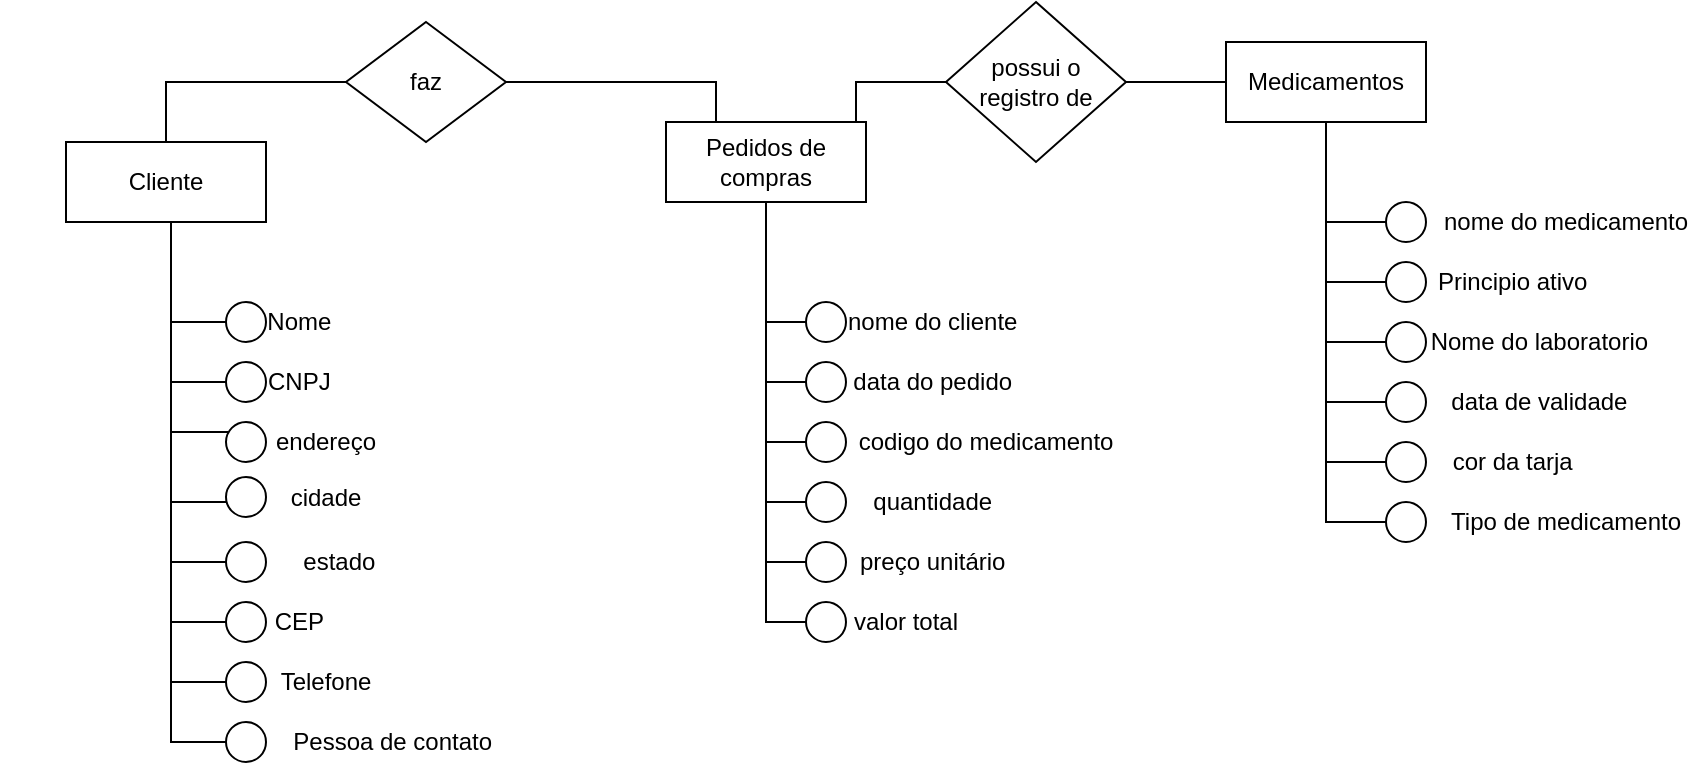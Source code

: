 <mxfile version="24.7.7">
  <diagram name="Página-1" id="Gf3t1IFRN6RFs4hTjltR">
    <mxGraphModel dx="880" dy="468" grid="1" gridSize="10" guides="1" tooltips="1" connect="1" arrows="1" fold="1" page="1" pageScale="1" pageWidth="827" pageHeight="1169" math="0" shadow="0">
      <root>
        <mxCell id="0" />
        <mxCell id="1" parent="0" />
        <mxCell id="3MZbYM7oq79_7RkiPS2B-4" value="Pedidos de compras" style="whiteSpace=wrap;html=1;align=center;" parent="1" vertex="1">
          <mxGeometry x="350" y="200" width="100" height="40" as="geometry" />
        </mxCell>
        <mxCell id="3MZbYM7oq79_7RkiPS2B-6" value="Cliente" style="whiteSpace=wrap;html=1;align=center;" parent="1" vertex="1">
          <mxGeometry x="50" y="210" width="100" height="40" as="geometry" />
        </mxCell>
        <mxCell id="3MZbYM7oq79_7RkiPS2B-104" style="edgeStyle=orthogonalEdgeStyle;rounded=0;orthogonalLoop=1;jettySize=auto;html=1;entryX=1;entryY=0.5;entryDx=0;entryDy=0;endArrow=none;endFill=0;" parent="1" source="3MZbYM7oq79_7RkiPS2B-7" target="3MZbYM7oq79_7RkiPS2B-103" edge="1">
          <mxGeometry relative="1" as="geometry" />
        </mxCell>
        <mxCell id="3MZbYM7oq79_7RkiPS2B-7" value="Medicamentos" style="whiteSpace=wrap;html=1;align=center;" parent="1" vertex="1">
          <mxGeometry x="630" y="160" width="100" height="40" as="geometry" />
        </mxCell>
        <mxCell id="3MZbYM7oq79_7RkiPS2B-12" style="edgeStyle=orthogonalEdgeStyle;rounded=0;orthogonalLoop=1;jettySize=auto;html=1;entryX=0.5;entryY=0;entryDx=0;entryDy=0;endArrow=none;endFill=0;" parent="1" source="3MZbYM7oq79_7RkiPS2B-8" target="3MZbYM7oq79_7RkiPS2B-6" edge="1">
          <mxGeometry relative="1" as="geometry">
            <mxPoint x="145" y="210" as="targetPoint" />
          </mxGeometry>
        </mxCell>
        <mxCell id="3MZbYM7oq79_7RkiPS2B-88" style="edgeStyle=orthogonalEdgeStyle;rounded=0;orthogonalLoop=1;jettySize=auto;html=1;entryX=0.25;entryY=0;entryDx=0;entryDy=0;endArrow=none;endFill=0;" parent="1" source="3MZbYM7oq79_7RkiPS2B-8" target="3MZbYM7oq79_7RkiPS2B-4" edge="1">
          <mxGeometry relative="1" as="geometry">
            <Array as="points">
              <mxPoint x="375" y="180" />
            </Array>
          </mxGeometry>
        </mxCell>
        <mxCell id="3MZbYM7oq79_7RkiPS2B-8" value="faz" style="shape=rhombus;perimeter=rhombusPerimeter;whiteSpace=wrap;html=1;align=center;" parent="1" vertex="1">
          <mxGeometry x="190" y="150" width="80" height="60" as="geometry" />
        </mxCell>
        <mxCell id="3MZbYM7oq79_7RkiPS2B-45" style="edgeStyle=orthogonalEdgeStyle;rounded=0;orthogonalLoop=1;jettySize=auto;html=1;entryX=0;entryY=1;entryDx=0;entryDy=0;endArrow=none;endFill=0;" parent="1" source="3MZbYM7oq79_7RkiPS2B-19" target="3MZbYM7oq79_7RkiPS2B-6" edge="1">
          <mxGeometry relative="1" as="geometry">
            <Array as="points">
              <mxPoint x="102.5" y="300" />
            </Array>
          </mxGeometry>
        </mxCell>
        <mxCell id="3MZbYM7oq79_7RkiPS2B-19" value="&lt;div&gt;&lt;span style=&quot;background-color: initial; white-space: pre;&quot;&gt;&lt;span style=&quot;white-space: pre;&quot;&gt;&#x9;&lt;/span&gt;&#x9;&lt;/span&gt;&lt;span style=&quot;background-color: initial;&quot;&gt;Nome&lt;/span&gt;&lt;br&gt;&lt;/div&gt;" style="ellipse;whiteSpace=wrap;html=1;align=center;" parent="1" vertex="1">
          <mxGeometry x="130" y="290" width="20" height="20" as="geometry" />
        </mxCell>
        <mxCell id="3MZbYM7oq79_7RkiPS2B-46" style="edgeStyle=orthogonalEdgeStyle;rounded=0;orthogonalLoop=1;jettySize=auto;html=1;entryX=0;entryY=1;entryDx=0;entryDy=0;endArrow=none;endFill=0;" parent="1" source="3MZbYM7oq79_7RkiPS2B-20" target="3MZbYM7oq79_7RkiPS2B-6" edge="1">
          <mxGeometry relative="1" as="geometry">
            <Array as="points">
              <mxPoint x="102.5" y="330" />
            </Array>
          </mxGeometry>
        </mxCell>
        <mxCell id="3MZbYM7oq79_7RkiPS2B-20" value="&lt;div&gt;&lt;span style=&quot;background-color: initial; white-space: pre;&quot;&gt;&lt;span style=&quot;white-space: pre;&quot;&gt;&#x9;&lt;/span&gt;&#x9;CNPJ&lt;/span&gt;&lt;br&gt;&lt;/div&gt;" style="ellipse;whiteSpace=wrap;html=1;align=center;" parent="1" vertex="1">
          <mxGeometry x="130" y="320" width="20" height="20" as="geometry" />
        </mxCell>
        <mxCell id="3MZbYM7oq79_7RkiPS2B-48" style="edgeStyle=orthogonalEdgeStyle;rounded=0;orthogonalLoop=1;jettySize=auto;html=1;entryX=0;entryY=1;entryDx=0;entryDy=0;endArrow=none;endFill=0;" parent="1" source="3MZbYM7oq79_7RkiPS2B-21" target="3MZbYM7oq79_7RkiPS2B-6" edge="1">
          <mxGeometry relative="1" as="geometry">
            <Array as="points">
              <mxPoint x="102.5" y="355" />
            </Array>
          </mxGeometry>
        </mxCell>
        <mxCell id="3MZbYM7oq79_7RkiPS2B-21" value="&lt;div&gt;&lt;span style=&quot;white-space: pre;&quot;&gt;&lt;span style=&quot;white-space: pre;&quot;&gt;&#x9;&lt;/span&gt;&#x9;&lt;/span&gt;&lt;span style=&quot;white-space: pre;&quot;&gt;&#x9;&lt;/span&gt;endereço&lt;br&gt;&lt;/div&gt;" style="ellipse;whiteSpace=wrap;html=1;align=center;" parent="1" vertex="1">
          <mxGeometry x="130" y="350" width="20" height="20" as="geometry" />
        </mxCell>
        <mxCell id="3MZbYM7oq79_7RkiPS2B-50" style="edgeStyle=orthogonalEdgeStyle;rounded=0;orthogonalLoop=1;jettySize=auto;html=1;entryX=0;entryY=1;entryDx=0;entryDy=0;endArrow=none;endFill=0;" parent="1" source="3MZbYM7oq79_7RkiPS2B-22" target="3MZbYM7oq79_7RkiPS2B-6" edge="1">
          <mxGeometry relative="1" as="geometry">
            <Array as="points">
              <mxPoint x="102.5" y="450" />
            </Array>
          </mxGeometry>
        </mxCell>
        <mxCell id="3MZbYM7oq79_7RkiPS2B-22" value="&lt;div&gt;&lt;span style=&quot;background-color: initial; white-space: pre;&quot;&gt;&lt;span style=&quot;white-space: pre;&quot;&gt;&#x9;&lt;/span&gt;&#x9;CEP&lt;/span&gt;&lt;br&gt;&lt;/div&gt;" style="ellipse;whiteSpace=wrap;html=1;align=center;" parent="1" vertex="1">
          <mxGeometry x="130" y="440" width="20" height="20" as="geometry" />
        </mxCell>
        <mxCell id="3MZbYM7oq79_7RkiPS2B-49" style="edgeStyle=orthogonalEdgeStyle;rounded=0;orthogonalLoop=1;jettySize=auto;html=1;entryX=0;entryY=1;entryDx=0;entryDy=0;endArrow=none;endFill=0;" parent="1" source="3MZbYM7oq79_7RkiPS2B-23" target="3MZbYM7oq79_7RkiPS2B-6" edge="1">
          <mxGeometry relative="1" as="geometry">
            <Array as="points">
              <mxPoint x="102.5" y="420" />
            </Array>
          </mxGeometry>
        </mxCell>
        <mxCell id="3MZbYM7oq79_7RkiPS2B-23" value="&lt;blockquote style=&quot;margin: 0 0 0 40px; border: none; padding: 0px;&quot;&gt;&lt;div&gt;&lt;span style=&quot;background-color: initial; white-space: pre;&quot;&gt;&lt;span style=&quot;white-space: pre;&quot;&gt;&lt;span style=&quot;white-space: pre;&quot;&gt;&#x9;&lt;/span&gt;&lt;/span&gt;&#x9;estado&lt;/span&gt;&lt;/div&gt;&lt;/blockquote&gt;" style="ellipse;whiteSpace=wrap;html=1;align=center;" parent="1" vertex="1">
          <mxGeometry x="130" y="410" width="20" height="20" as="geometry" />
        </mxCell>
        <mxCell id="3MZbYM7oq79_7RkiPS2B-47" style="edgeStyle=orthogonalEdgeStyle;rounded=0;orthogonalLoop=1;jettySize=auto;html=1;entryX=0;entryY=1;entryDx=0;entryDy=0;endArrow=none;endFill=0;" parent="1" source="3MZbYM7oq79_7RkiPS2B-31" target="3MZbYM7oq79_7RkiPS2B-6" edge="1">
          <mxGeometry relative="1" as="geometry">
            <Array as="points">
              <mxPoint x="102.5" y="390" />
            </Array>
          </mxGeometry>
        </mxCell>
        <mxCell id="3MZbYM7oq79_7RkiPS2B-31" value="&lt;div&gt;&lt;span style=&quot;background-color: initial; white-space: pre;&quot;&gt;&lt;span style=&quot;white-space: pre;&quot;&gt;&lt;span style=&quot;white-space: pre;&quot;&gt;&#x9;&lt;/span&gt;&#x9;&lt;/span&gt;&#x9;cidade&lt;/span&gt;&lt;br&gt;&lt;/div&gt;" style="ellipse;whiteSpace=wrap;html=1;align=center;" parent="1" vertex="1">
          <mxGeometry x="130" y="377.5" width="20" height="20" as="geometry" />
        </mxCell>
        <mxCell id="3MZbYM7oq79_7RkiPS2B-53" style="edgeStyle=orthogonalEdgeStyle;rounded=0;orthogonalLoop=1;jettySize=auto;html=1;entryX=0;entryY=1;entryDx=0;entryDy=0;endArrow=none;endFill=0;" parent="1" source="3MZbYM7oq79_7RkiPS2B-32" target="3MZbYM7oq79_7RkiPS2B-6" edge="1">
          <mxGeometry relative="1" as="geometry">
            <Array as="points">
              <mxPoint x="102.5" y="510" />
            </Array>
          </mxGeometry>
        </mxCell>
        <mxCell id="3MZbYM7oq79_7RkiPS2B-32" value="&lt;blockquote style=&quot;margin: 0 0 0 40px; border: none; padding: 0px;&quot;&gt;&lt;div&gt;&lt;span style=&quot;background-color: initial; white-space: pre;&quot;&gt;&lt;span style=&quot;white-space: pre;&quot;&gt;&lt;span style=&quot;white-space: pre;&quot;&gt;&#x9;&lt;/span&gt;&lt;span style=&quot;white-space: pre;&quot;&gt;&#x9;&lt;/span&gt;&#x9;&lt;/span&gt;&#x9;Pessoa de contato&lt;/span&gt;&lt;/div&gt;&lt;/blockquote&gt;" style="ellipse;whiteSpace=wrap;html=1;align=center;" parent="1" vertex="1">
          <mxGeometry x="130" y="500" width="20" height="20" as="geometry" />
        </mxCell>
        <mxCell id="3MZbYM7oq79_7RkiPS2B-52" style="edgeStyle=orthogonalEdgeStyle;rounded=0;orthogonalLoop=1;jettySize=auto;html=1;entryX=0;entryY=1;entryDx=0;entryDy=0;endArrow=none;endFill=0;" parent="1" source="3MZbYM7oq79_7RkiPS2B-33" target="3MZbYM7oq79_7RkiPS2B-6" edge="1">
          <mxGeometry relative="1" as="geometry">
            <Array as="points">
              <mxPoint x="102.5" y="480" />
            </Array>
          </mxGeometry>
        </mxCell>
        <mxCell id="3MZbYM7oq79_7RkiPS2B-33" value="&lt;div&gt;&lt;span style=&quot;background-color: initial; white-space: pre;&quot;&gt;&lt;span style=&quot;white-space: pre;&quot;&gt;&lt;span style=&quot;white-space: pre;&quot;&gt;&#x9;&lt;/span&gt;&#x9;&lt;/span&gt;&#x9;Telefone&lt;/span&gt;&lt;br&gt;&lt;/div&gt;" style="ellipse;whiteSpace=wrap;html=1;align=center;" parent="1" vertex="1">
          <mxGeometry x="130" y="470" width="20" height="20" as="geometry" />
        </mxCell>
        <mxCell id="3MZbYM7oq79_7RkiPS2B-82" style="edgeStyle=orthogonalEdgeStyle;rounded=0;orthogonalLoop=1;jettySize=auto;html=1;entryX=0;entryY=0.75;entryDx=0;entryDy=0;endArrow=none;endFill=0;" parent="1" source="3MZbYM7oq79_7RkiPS2B-63" edge="1">
          <mxGeometry relative="1" as="geometry">
            <Array as="points">
              <mxPoint x="400" y="300" />
              <mxPoint x="400" y="250" />
            </Array>
            <mxPoint x="400" y="240" as="targetPoint" />
          </mxGeometry>
        </mxCell>
        <mxCell id="3MZbYM7oq79_7RkiPS2B-63" value="&lt;div style=&quot;text-align: left;&quot;&gt;&lt;span style=&quot;background-color: initial;&quot;&gt;&lt;span style=&quot;white-space: pre;&quot;&gt;&lt;span style=&quot;white-space: pre;&quot;&gt;&#x9;&lt;/span&gt;&lt;span style=&quot;white-space: pre;&quot;&gt;&#x9;&lt;/span&gt;&#x9;&lt;/span&gt;&lt;span style=&quot;white-space: pre;&quot;&gt;&#x9;&lt;/span&gt;nome&lt;/span&gt;&lt;span style=&quot;background-color: initial;&quot;&gt;&amp;nbsp;do&amp;nbsp;&lt;/span&gt;&lt;span style=&quot;background-color: initial;&quot;&gt;cliente&lt;/span&gt;&lt;/div&gt;" style="ellipse;whiteSpace=wrap;html=1;align=center;" parent="1" vertex="1">
          <mxGeometry x="420" y="290" width="20" height="20" as="geometry" />
        </mxCell>
        <mxCell id="3MZbYM7oq79_7RkiPS2B-87" style="edgeStyle=orthogonalEdgeStyle;rounded=0;orthogonalLoop=1;jettySize=auto;html=1;entryX=0;entryY=0.75;entryDx=0;entryDy=0;endArrow=none;endFill=0;" parent="1" source="3MZbYM7oq79_7RkiPS2B-64" edge="1">
          <mxGeometry relative="1" as="geometry">
            <Array as="points">
              <mxPoint x="400" y="420" />
              <mxPoint x="400" y="250" />
            </Array>
            <mxPoint x="400" y="240" as="targetPoint" />
          </mxGeometry>
        </mxCell>
        <mxCell id="3MZbYM7oq79_7RkiPS2B-64" value="&lt;div style=&quot;text-align: left;&quot;&gt;&lt;span style=&quot;white-space: pre;&quot;&gt;&lt;span style=&quot;white-space: pre;&quot;&gt;&#x9;&lt;/span&gt;&#x9;&lt;/span&gt;&lt;span style=&quot;white-space: pre;&quot;&gt;&#x9;&lt;/span&gt;&lt;span style=&quot;white-space: pre;&quot;&gt;&#x9;&lt;/span&gt;preço&amp;nbsp;&lt;span style=&quot;background-color: initial;&quot;&gt;unitário&lt;/span&gt;&lt;/div&gt;" style="ellipse;whiteSpace=wrap;html=1;align=center;" parent="1" vertex="1">
          <mxGeometry x="420" y="410" width="20" height="20" as="geometry" />
        </mxCell>
        <mxCell id="3MZbYM7oq79_7RkiPS2B-86" style="edgeStyle=orthogonalEdgeStyle;rounded=0;orthogonalLoop=1;jettySize=auto;html=1;entryX=0;entryY=0.75;entryDx=0;entryDy=0;endArrow=none;endFill=0;" parent="1" source="3MZbYM7oq79_7RkiPS2B-65" edge="1">
          <mxGeometry relative="1" as="geometry">
            <Array as="points">
              <mxPoint x="400" y="390" />
              <mxPoint x="400" y="250" />
            </Array>
            <mxPoint x="400" y="240" as="targetPoint" />
          </mxGeometry>
        </mxCell>
        <mxCell id="3MZbYM7oq79_7RkiPS2B-65" value="&lt;div style=&quot;text-align: left;&quot;&gt;&lt;span style=&quot;white-space: pre;&quot;&gt;&lt;span style=&quot;white-space: pre;&quot;&gt;&#x9;&lt;/span&gt;&#x9;&lt;/span&gt;&lt;span style=&quot;white-space: pre;&quot;&gt;&#x9;&lt;/span&gt;&lt;span style=&quot;white-space: pre;&quot;&gt;&#x9;&lt;/span&gt;quantidade&lt;/div&gt;" style="ellipse;whiteSpace=wrap;html=1;align=center;" parent="1" vertex="1">
          <mxGeometry x="420" y="380" width="20" height="20" as="geometry" />
        </mxCell>
        <mxCell id="3MZbYM7oq79_7RkiPS2B-85" style="edgeStyle=orthogonalEdgeStyle;rounded=0;orthogonalLoop=1;jettySize=auto;html=1;entryX=0;entryY=0.75;entryDx=0;entryDy=0;endArrow=none;endFill=0;" parent="1" source="3MZbYM7oq79_7RkiPS2B-66" edge="1">
          <mxGeometry relative="1" as="geometry">
            <Array as="points">
              <mxPoint x="400" y="360" />
              <mxPoint x="400" y="250" />
            </Array>
            <mxPoint x="400" y="240" as="targetPoint" />
          </mxGeometry>
        </mxCell>
        <mxCell id="3MZbYM7oq79_7RkiPS2B-66" value="&lt;div style=&quot;&quot;&gt;&lt;span style=&quot;white-space: pre;&quot;&gt;&lt;span style=&quot;white-space: pre;&quot;&gt;&#x9;&lt;/span&gt;&#x9;&lt;span style=&quot;white-space: pre;&quot;&gt;&#x9;&lt;/span&gt;&lt;span style=&quot;white-space: pre;&quot;&gt;&#x9;&lt;/span&gt;&lt;/span&gt;&lt;span style=&quot;white-space: pre;&quot;&gt;&#x9;&lt;/span&gt;&lt;span style=&quot;white-space: pre;&quot;&gt;&#x9;&lt;/span&gt;codigo&amp;nbsp;do&amp;nbsp;medicamento&lt;/div&gt;" style="ellipse;whiteSpace=wrap;html=1;align=center;" parent="1" vertex="1">
          <mxGeometry x="420" y="350" width="20" height="20" as="geometry" />
        </mxCell>
        <mxCell id="3MZbYM7oq79_7RkiPS2B-83" style="edgeStyle=orthogonalEdgeStyle;rounded=0;orthogonalLoop=1;jettySize=auto;html=1;entryX=0;entryY=0.75;entryDx=0;entryDy=0;endArrow=none;endFill=0;" parent="1" source="3MZbYM7oq79_7RkiPS2B-67" edge="1">
          <mxGeometry relative="1" as="geometry">
            <Array as="points">
              <mxPoint x="400" y="330" />
              <mxPoint x="400" y="250" />
            </Array>
            <mxPoint x="400" y="240" as="targetPoint" />
          </mxGeometry>
        </mxCell>
        <mxCell id="3MZbYM7oq79_7RkiPS2B-67" value="&lt;div style=&quot;text-align: left;&quot;&gt;&lt;span style=&quot;white-space: pre;&quot;&gt;&lt;span style=&quot;white-space: pre;&quot;&gt;&#x9;&lt;/span&gt;&#x9;&lt;/span&gt;&lt;span style=&quot;white-space: pre;&quot;&gt;&#x9;&lt;/span&gt;&lt;span style=&quot;white-space: pre;&quot;&gt;&#x9;&lt;/span&gt;data&amp;nbsp;do&amp;nbsp;pedido&lt;/div&gt;" style="ellipse;whiteSpace=wrap;html=1;align=center;" parent="1" vertex="1">
          <mxGeometry x="420" y="320" width="20" height="20" as="geometry" />
        </mxCell>
        <mxCell id="3MZbYM7oq79_7RkiPS2B-95" style="edgeStyle=orthogonalEdgeStyle;rounded=0;orthogonalLoop=1;jettySize=auto;html=1;entryX=0;entryY=0.75;entryDx=0;entryDy=0;endArrow=none;endFill=0;" parent="1" source="3MZbYM7oq79_7RkiPS2B-90" edge="1">
          <mxGeometry relative="1" as="geometry">
            <Array as="points">
              <mxPoint x="680" y="250" />
              <mxPoint x="680" y="200" />
            </Array>
            <mxPoint x="680" y="200" as="targetPoint" />
          </mxGeometry>
        </mxCell>
        <mxCell id="3MZbYM7oq79_7RkiPS2B-90" value="&lt;div style=&quot;text-align: left;&quot;&gt;&lt;span style=&quot;background-color: initial;&quot;&gt;&lt;span style=&quot;white-space: pre;&quot;&gt;&lt;span style=&quot;white-space: pre;&quot;&gt;&lt;span style=&quot;white-space: pre;&quot;&gt;&#x9;&lt;/span&gt;&lt;span style=&quot;white-space: pre;&quot;&gt;&#x9;&lt;/span&gt;&#x9;&lt;/span&gt;&lt;span style=&quot;white-space: pre;&quot;&gt;&#x9;&lt;/span&gt;&#x9;&lt;/span&gt;&lt;span style=&quot;white-space: pre;&quot;&gt;&#x9;&lt;/span&gt;nome&lt;/span&gt;&lt;span style=&quot;background-color: initial;&quot;&gt;&amp;nbsp;do&amp;nbsp;medicamento&lt;/span&gt;&lt;/div&gt;" style="ellipse;whiteSpace=wrap;html=1;align=center;" parent="1" vertex="1">
          <mxGeometry x="710" y="240" width="20" height="20" as="geometry" />
        </mxCell>
        <mxCell id="3MZbYM7oq79_7RkiPS2B-100" style="edgeStyle=orthogonalEdgeStyle;rounded=0;orthogonalLoop=1;jettySize=auto;html=1;entryX=0;entryY=0.75;entryDx=0;entryDy=0;endArrow=none;endFill=0;" parent="1" source="3MZbYM7oq79_7RkiPS2B-91" edge="1">
          <mxGeometry relative="1" as="geometry">
            <Array as="points">
              <mxPoint x="680" y="370" />
              <mxPoint x="680" y="200" />
            </Array>
            <mxPoint x="680" y="200" as="targetPoint" />
          </mxGeometry>
        </mxCell>
        <mxCell id="3MZbYM7oq79_7RkiPS2B-91" value="&lt;div style=&quot;text-align: left;&quot;&gt;&lt;span style=&quot;white-space: pre;&quot;&gt;&lt;span style=&quot;white-space: pre;&quot;&gt;&#x9;&lt;/span&gt;&#x9;&lt;/span&gt;&lt;span style=&quot;white-space: pre;&quot;&gt;&#x9;&lt;/span&gt;&lt;span style=&quot;white-space: pre;&quot;&gt;&#x9;&lt;/span&gt;cor&amp;nbsp;da&amp;nbsp;tarja&lt;/div&gt;" style="ellipse;whiteSpace=wrap;html=1;align=center;" parent="1" vertex="1">
          <mxGeometry x="710" y="360" width="20" height="20" as="geometry" />
        </mxCell>
        <mxCell id="3MZbYM7oq79_7RkiPS2B-99" style="edgeStyle=orthogonalEdgeStyle;rounded=0;orthogonalLoop=1;jettySize=auto;html=1;entryX=0;entryY=0.75;entryDx=0;entryDy=0;endArrow=none;endFill=0;" parent="1" source="3MZbYM7oq79_7RkiPS2B-92" edge="1">
          <mxGeometry relative="1" as="geometry">
            <Array as="points">
              <mxPoint x="680" y="340" />
              <mxPoint x="680" y="200" />
            </Array>
            <mxPoint x="680" y="200" as="targetPoint" />
          </mxGeometry>
        </mxCell>
        <mxCell id="3MZbYM7oq79_7RkiPS2B-92" value="&lt;div style=&quot;text-align: left;&quot;&gt;&lt;span style=&quot;white-space: pre;&quot;&gt;&lt;span style=&quot;white-space: pre;&quot;&gt;&lt;span style=&quot;white-space: pre;&quot;&gt;&#x9;&lt;/span&gt;&#x9;&lt;/span&gt;&#x9;&lt;/span&gt;&lt;span style=&quot;white-space: pre;&quot;&gt;&#x9;&lt;/span&gt;&lt;span style=&quot;white-space: pre;&quot;&gt;&#x9;&lt;/span&gt;data&amp;nbsp;de&amp;nbsp;validade&lt;/div&gt;" style="ellipse;whiteSpace=wrap;html=1;align=center;" parent="1" vertex="1">
          <mxGeometry x="710" y="330" width="20" height="20" as="geometry" />
        </mxCell>
        <mxCell id="3MZbYM7oq79_7RkiPS2B-98" style="edgeStyle=orthogonalEdgeStyle;rounded=0;orthogonalLoop=1;jettySize=auto;html=1;entryX=0;entryY=0.75;entryDx=0;entryDy=0;endArrow=none;endFill=0;" parent="1" source="3MZbYM7oq79_7RkiPS2B-93" edge="1">
          <mxGeometry relative="1" as="geometry">
            <Array as="points">
              <mxPoint x="680" y="310" />
              <mxPoint x="680" y="200" />
            </Array>
            <mxPoint x="680" y="200" as="targetPoint" />
          </mxGeometry>
        </mxCell>
        <mxCell id="3MZbYM7oq79_7RkiPS2B-93" value="&lt;div style=&quot;&quot;&gt;&lt;span style=&quot;white-space: pre;&quot;&gt;&#x9;&lt;span style=&quot;white-space: pre;&quot;&gt;&#x9;&lt;/span&gt;&lt;span style=&quot;white-space: pre;&quot;&gt;&#x9;&lt;/span&gt;&lt;/span&gt;&lt;span style=&quot;white-space: pre;&quot;&gt;&#x9;&lt;/span&gt;&lt;span style=&quot;white-space: pre;&quot;&gt;&#x9;&lt;/span&gt;Nome&amp;nbsp;do&amp;nbsp;laboratorio&lt;/div&gt;" style="ellipse;whiteSpace=wrap;html=1;align=center;" parent="1" vertex="1">
          <mxGeometry x="710" y="300" width="20" height="20" as="geometry" />
        </mxCell>
        <mxCell id="3MZbYM7oq79_7RkiPS2B-96" style="edgeStyle=orthogonalEdgeStyle;rounded=0;orthogonalLoop=1;jettySize=auto;html=1;entryX=0;entryY=0.75;entryDx=0;entryDy=0;endArrow=none;endFill=0;" parent="1" source="3MZbYM7oq79_7RkiPS2B-94" edge="1">
          <mxGeometry relative="1" as="geometry">
            <Array as="points">
              <mxPoint x="680" y="280" />
              <mxPoint x="680" y="200" />
            </Array>
            <mxPoint x="680" y="200" as="targetPoint" />
          </mxGeometry>
        </mxCell>
        <mxCell id="3MZbYM7oq79_7RkiPS2B-97" style="edgeStyle=orthogonalEdgeStyle;rounded=0;orthogonalLoop=1;jettySize=auto;html=1;entryX=0;entryY=0.75;entryDx=0;entryDy=0;endArrow=none;endFill=0;" parent="1" source="3MZbYM7oq79_7RkiPS2B-94" edge="1">
          <mxGeometry relative="1" as="geometry">
            <Array as="points">
              <mxPoint x="680" y="280" />
              <mxPoint x="680" y="200" />
            </Array>
            <mxPoint x="680" y="200" as="targetPoint" />
          </mxGeometry>
        </mxCell>
        <mxCell id="3MZbYM7oq79_7RkiPS2B-94" value="&lt;div style=&quot;text-align: left;&quot;&gt;&lt;span style=&quot;white-space: pre;&quot;&gt;&lt;span style=&quot;white-space: pre;&quot;&gt;&#x9;&lt;/span&gt;&#x9;&lt;/span&gt;&lt;span style=&quot;white-space: pre;&quot;&gt;&#x9;&lt;/span&gt;&lt;span style=&quot;white-space: pre;&quot;&gt;&#x9;&lt;/span&gt;Principio&amp;nbsp;ativo&lt;/div&gt;" style="ellipse;whiteSpace=wrap;html=1;align=center;" parent="1" vertex="1">
          <mxGeometry x="710" y="270" width="20" height="20" as="geometry" />
        </mxCell>
        <mxCell id="3MZbYM7oq79_7RkiPS2B-102" style="edgeStyle=orthogonalEdgeStyle;rounded=0;orthogonalLoop=1;jettySize=auto;html=1;entryX=0;entryY=0.75;entryDx=0;entryDy=0;endArrow=none;endFill=0;" parent="1" source="3MZbYM7oq79_7RkiPS2B-101" edge="1">
          <mxGeometry relative="1" as="geometry">
            <Array as="points">
              <mxPoint x="680" y="400" />
              <mxPoint x="680" y="200" />
            </Array>
            <mxPoint x="680" y="200" as="targetPoint" />
          </mxGeometry>
        </mxCell>
        <mxCell id="3MZbYM7oq79_7RkiPS2B-101" value="&lt;div style=&quot;text-align: left;&quot;&gt;&lt;span style=&quot;white-space: pre;&quot;&gt;&lt;span style=&quot;white-space: pre;&quot;&gt;&lt;span style=&quot;white-space: pre;&quot;&gt;&#x9;&lt;/span&gt;&lt;span style=&quot;white-space: pre;&quot;&gt;&#x9;&lt;/span&gt;&#x9;&lt;/span&gt;&#x9;&lt;/span&gt;&lt;span style=&quot;white-space: pre;&quot;&gt;&#x9;&lt;/span&gt;&lt;span style=&quot;white-space: pre;&quot;&gt;&#x9;&lt;/span&gt;Tipo&amp;nbsp;de&amp;nbsp;medicamento&lt;/div&gt;" style="ellipse;whiteSpace=wrap;html=1;align=center;" parent="1" vertex="1">
          <mxGeometry x="710" y="390" width="20" height="20" as="geometry" />
        </mxCell>
        <mxCell id="3MZbYM7oq79_7RkiPS2B-105" style="edgeStyle=orthogonalEdgeStyle;rounded=0;orthogonalLoop=1;jettySize=auto;html=1;entryX=0.75;entryY=0;entryDx=0;entryDy=0;endArrow=none;endFill=0;" parent="1" source="3MZbYM7oq79_7RkiPS2B-103" target="3MZbYM7oq79_7RkiPS2B-4" edge="1">
          <mxGeometry relative="1" as="geometry">
            <Array as="points">
              <mxPoint x="445" y="180" />
            </Array>
          </mxGeometry>
        </mxCell>
        <mxCell id="3MZbYM7oq79_7RkiPS2B-103" value="possui o registro de" style="shape=rhombus;perimeter=rhombusPerimeter;whiteSpace=wrap;html=1;align=center;" parent="1" vertex="1">
          <mxGeometry x="490" y="140" width="90" height="80" as="geometry" />
        </mxCell>
        <mxCell id="LsznBjY860uSF-alQRub-3" style="edgeStyle=orthogonalEdgeStyle;rounded=0;orthogonalLoop=1;jettySize=auto;html=1;entryX=0.5;entryY=1;entryDx=0;entryDy=0;endArrow=none;endFill=0;" edge="1" parent="1" source="LsznBjY860uSF-alQRub-2" target="3MZbYM7oq79_7RkiPS2B-4">
          <mxGeometry relative="1" as="geometry">
            <Array as="points">
              <mxPoint x="400" y="450" />
            </Array>
          </mxGeometry>
        </mxCell>
        <mxCell id="LsznBjY860uSF-alQRub-2" value="&lt;span style=&quot;white-space: pre;&quot;&gt;&#x9;&lt;/span&gt;&lt;span style=&quot;white-space: pre;&quot;&gt;&#x9;&lt;/span&gt;&lt;span style=&quot;white-space: pre;&quot;&gt;&#x9;&lt;/span&gt;valor&amp;nbsp;total" style="ellipse;whiteSpace=wrap;html=1;align=center;" vertex="1" parent="1">
          <mxGeometry x="420" y="440" width="20" height="20" as="geometry" />
        </mxCell>
      </root>
    </mxGraphModel>
  </diagram>
</mxfile>
